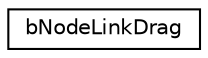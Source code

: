 digraph G
{
  edge [fontname="Helvetica",fontsize="10",labelfontname="Helvetica",labelfontsize="10"];
  node [fontname="Helvetica",fontsize="10",shape=record];
  rankdir=LR;
  Node1 [label="bNodeLinkDrag",height=0.2,width=0.4,color="black", fillcolor="white", style="filled",URL="$d2/d39/structbNodeLinkDrag.html"];
}
